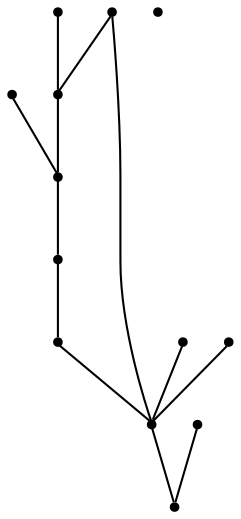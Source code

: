 graph {
  node [shape=point,comment="{\"directed\":false,\"doi\":\"10.1007/3-540-37623-2_23\",\"figure\":\"7 (2)\"}"]

  v0 [pos="753.2073580925536,309.6054174961189"]
  v1 [pos="697.7534574079402,401.81911175067626"]
  v2 [pos="697.710220159898,622.6081945957283"]
  v3 [pos="642.2662386086589,733.3347418369392"]
  v4 [pos="586.5974869517881,511.9733272454679"]
  v5 [pos="586.6265449258401,567.3005519769131"]
  v6 [pos="512.7634639164687,199.45501669859277"]
  v7 [pos="512.5756998084261,806.5680283766528"]
  v8 [pos="327.650975486242,991.2115830641528"]
  v9 [pos="457.18608273818154,1101.610320653671"]
  v10 [pos="383.1303098461744,1156.7627050937751"]
  v11 [pos="383.1761540459369,1046.4547572991787"]
  v12 [pos="327.62967478316233,880.6442358554939"]

  v0 -- v6 [id="-1",pos="753.2073580925536,309.6054174961189 753.3795440744634,162.62462322528563 753.3795440744634,162.62462322528563 753.3795440744634,162.62462322528563 512.7655304025884,162.62462322528563 512.7655304025884,162.62462322528563 512.7655304025884,162.62462322528563 512.7634639164687,199.45501669859277 512.7634639164687,199.45501669859277 512.7634639164687,199.45501669859277"]
  v8 -- v10 [id="-3",pos="327.650975486242,991.2115830641528 327.6743108833472,1157.028335180038 327.6743108833472,1157.028335180038 327.6743108833472,1157.028335180038 383.1303098461744,1156.7627050937751 383.1303098461744,1156.7627050937751 383.1303098461744,1156.7627050937751"]
  v12 -- v7 [id="-5",pos="327.62967478316233,880.6442358554939 327.6743108833472,807.1468451084236 327.6743108833472,807.1468451084236 327.6743108833472,807.1468451084236 512.5756998084261,806.5680283766528 512.5756998084261,806.5680283766528 512.5756998084261,806.5680283766528"]
  v11 -- v10 [id="-7",pos="383.1761540459369,1046.4547572991787 383.1303098461744,1156.7627050937751 383.1303098461744,1156.7627050937751 383.1303098461744,1156.7627050937751"]
  v10 -- v6 [id="-8",pos="383.1303098461744,1156.7627050937751 420.21779057265985,1157.028335180038 420.21779057265985,1157.028335180038 420.21779057265985,1157.028335180038 420.21779057265985,199.45310934995996 420.21779057265985,199.45310934995996 420.21779057265985,199.45310934995996 512.7634639164687,199.45501669859277 512.7634639164687,199.45501669859277 512.7634639164687,199.45501669859277"]
  v9 -- v7 [id="-11",pos="457.18608273818154,1101.610320653671 457.238539693527,825.5588629306892 457.238539693527,825.5588629306892 457.238539693527,825.5588629306892 512.5756998084261,806.5680283766528 512.5756998084261,806.5680283766528 512.5756998084261,806.5680283766528"]
  v2 -- v3 [id="-13",pos="697.710220159898,622.6081945957283 642.3256262405289,622.9956406813402 642.3256262405289,622.9956406813402 642.3256262405289,622.9956406813402 642.2662386086589,733.3347418369392 642.2662386086589,733.3347418369392 642.2662386086589,733.3347418369392"]
  v7 -- v3 [id="-19",pos="512.5756998084261,806.5680283766528 642.3256262405289,807.1468451084236 642.3256262405289,807.1468451084236 642.3256262405289,807.1468451084236 642.2662386086589,733.3347418369392 642.2662386086589,733.3347418369392 642.2662386086589,733.3347418369392"]
  v6 -- v4 [id="-20",pos="512.7634639164687,199.45501669859277 586.7986991156557,199.45310934995996 586.7986991156557,199.45310934995996 586.7986991156557,199.45310934995996 586.5974869517881,511.9733272454679 586.5974869517881,511.9733272454679 586.5974869517881,511.9733272454679"]
  v5 -- v7 [id="-21",pos="586.6265449258401,567.3005519769131 586.7986991156557,788.7302496494392 586.7986991156557,788.7302496494392 586.7986991156557,788.7302496494392 512.5756998084261,806.5680283766528 512.5756998084261,806.5680283766528 512.5756998084261,806.5680283766528"]
  v4 -- v5 [id="-22",pos="586.5974869517881,511.9733272454679 586.6265449258401,567.3005519769131 586.6265449258401,567.3005519769131 586.6265449258401,567.3005519769131"]
  v8 -- v7 [id="-15",pos="327.650975486242,991.2115830641528 512.7655304025884,991.2937262119392 512.7655304025884,991.2937262119392 512.7655304025884,991.2937262119392 512.5756998084261,806.5680283766528 512.5756998084261,806.5680283766528 512.5756998084261,806.5680283766528"]
}